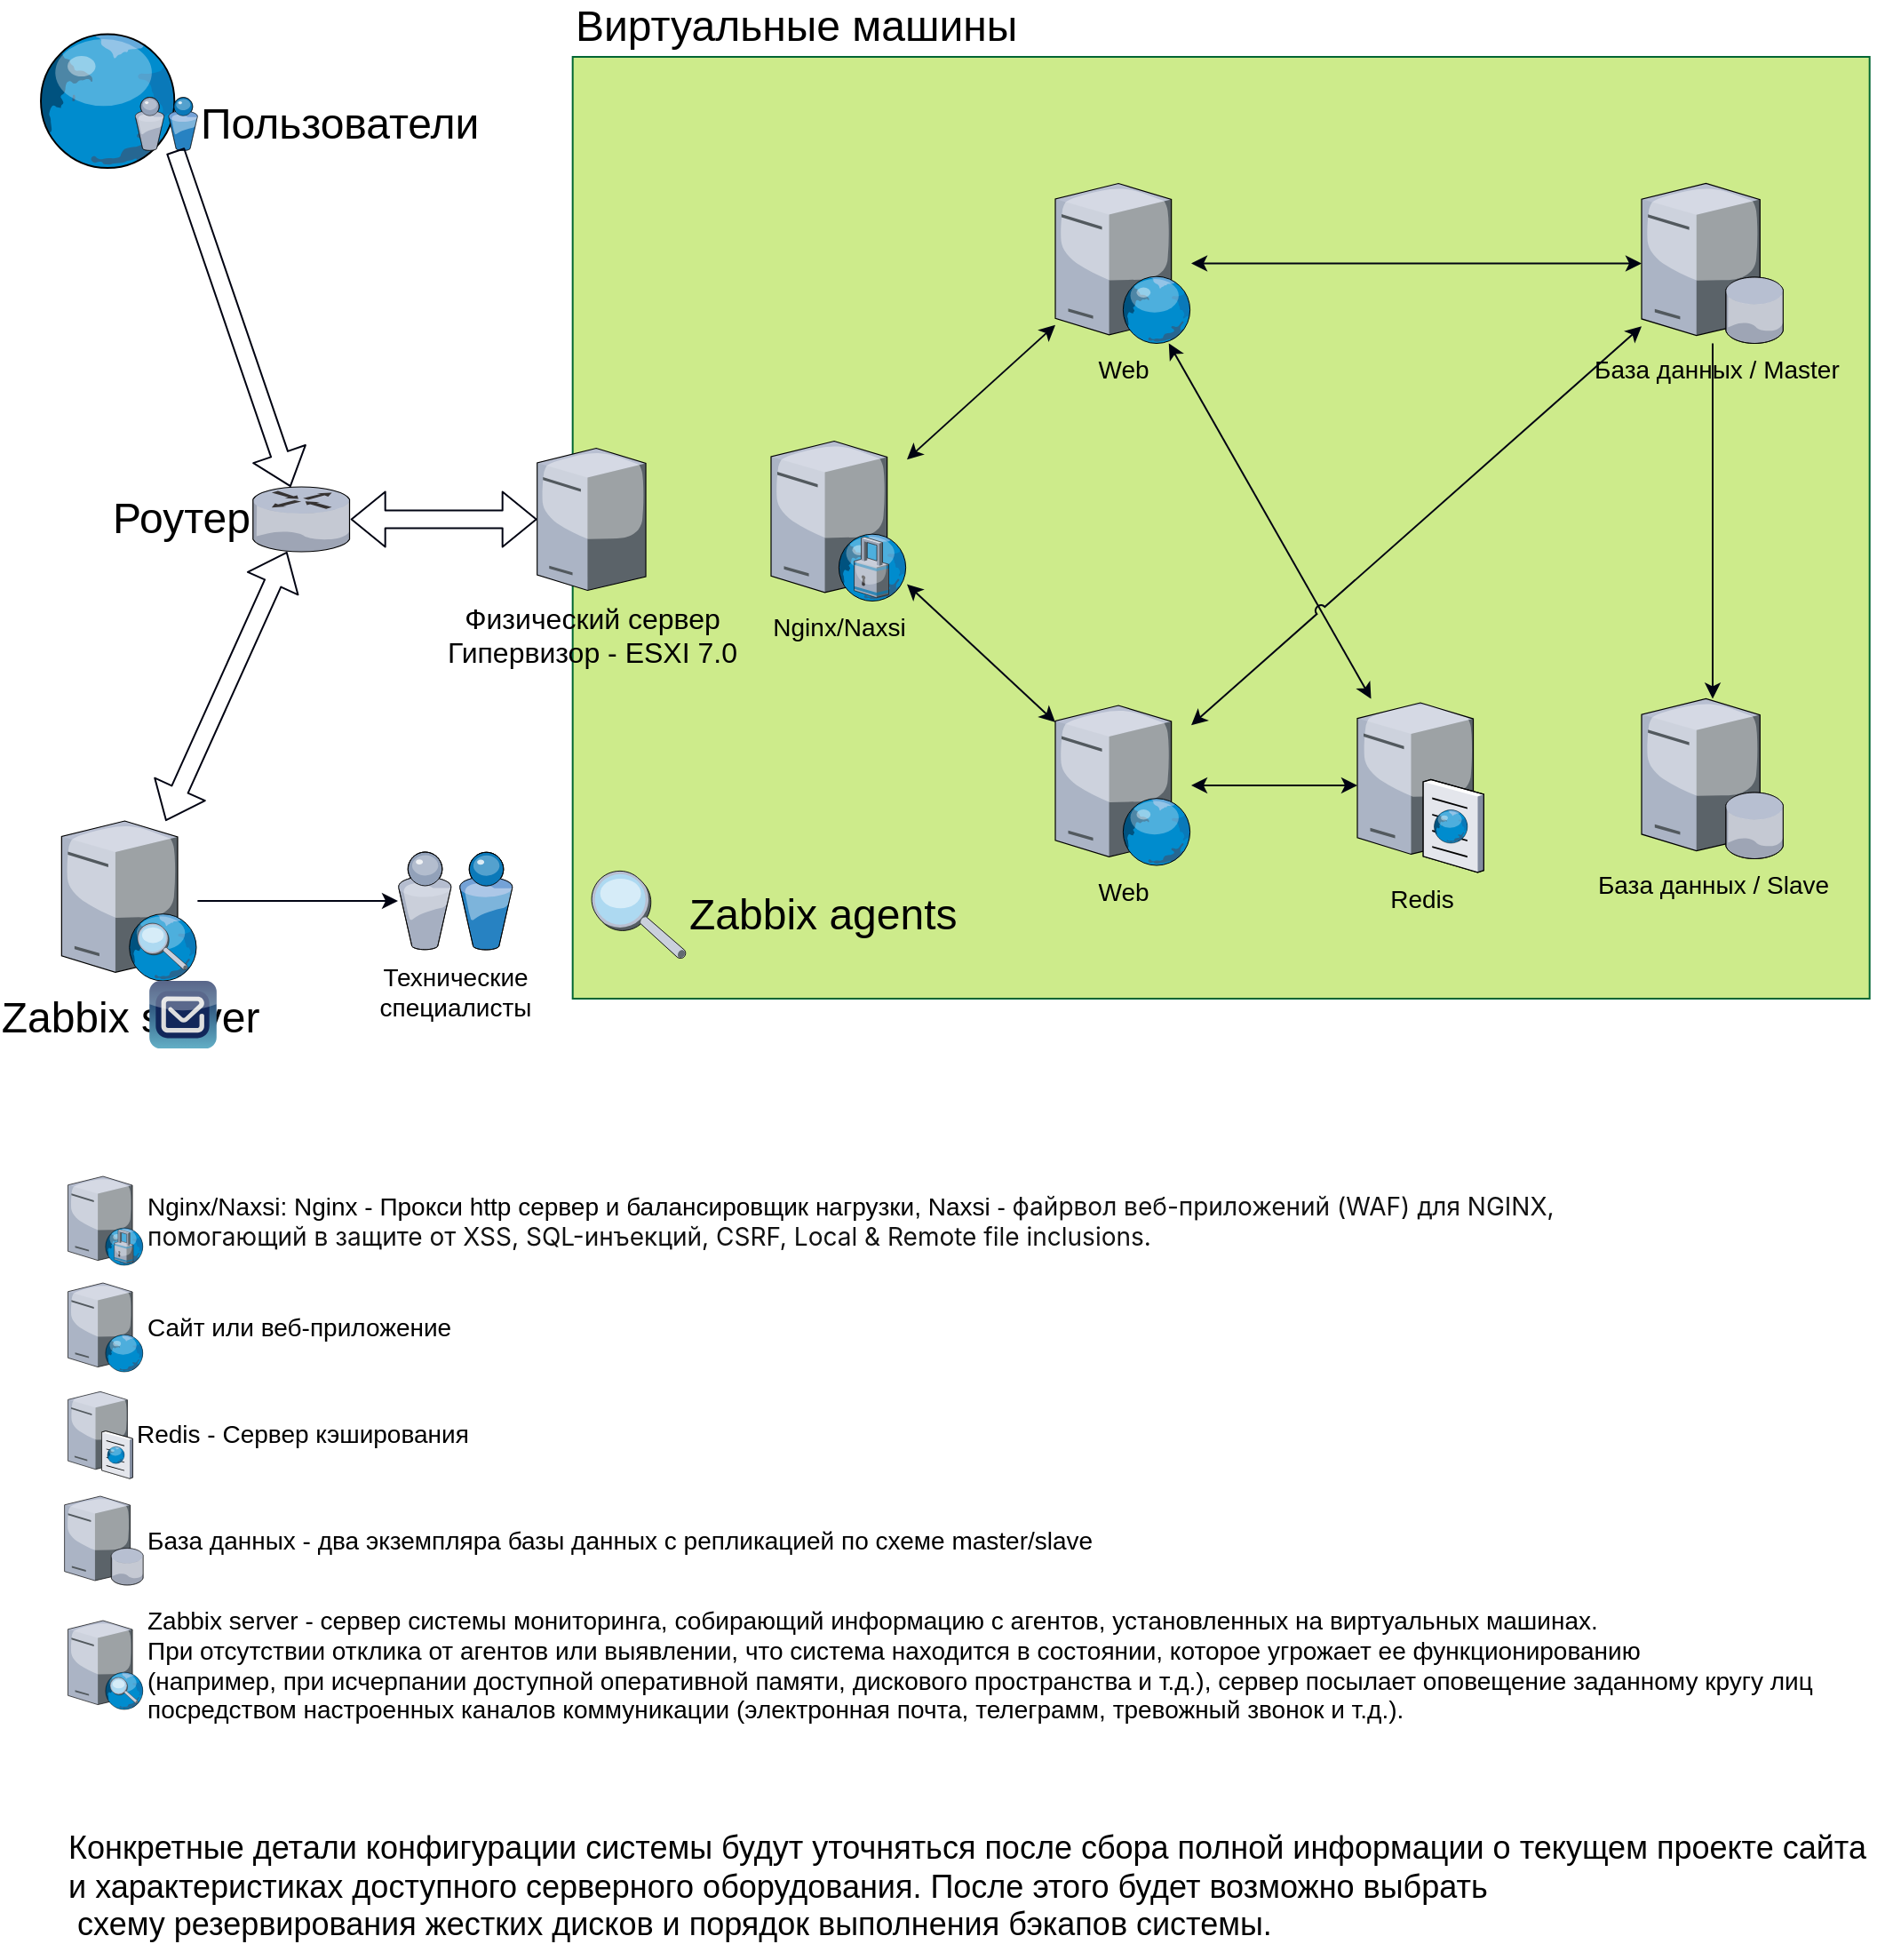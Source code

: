 <mxfile version="20.1.3" type="github">
  <diagram name="Page-1" id="822b0af5-4adb-64df-f703-e8dfc1f81529">
    <mxGraphModel dx="1673" dy="896" grid="1" gridSize="10" guides="1" tooltips="1" connect="1" arrows="1" fold="1" page="1" pageScale="1" pageWidth="1100" pageHeight="850" background="none" math="0" shadow="0">
      <root>
        <object label="" id="0">
          <mxCell />
        </object>
        <mxCell id="1" parent="0" />
        <mxCell id="ucbyhV33MGWC6zu0jV7y-2" value="Виртуальные машины" style="rounded=0;whiteSpace=wrap;html=1;fillColor=#cdeb8b;labelPosition=center;verticalLabelPosition=top;align=left;verticalAlign=bottom;fontSize=24;strokeColor=#006633;" vertex="1" parent="1">
          <mxGeometry x="338.34" y="50" width="730" height="530" as="geometry" />
        </mxCell>
        <mxCell id="ucbyhV33MGWC6zu0jV7y-1" value="Физический сервер&lt;br style=&quot;font-size: 16px;&quot;&gt;Гипервизор - ESXI 7.0" style="verticalLabelPosition=bottom;sketch=0;aspect=fixed;html=1;verticalAlign=top;strokeColor=none;align=center;outlineConnect=0;shape=mxgraph.citrix.tower_server;fontSize=16;labelPosition=center;" vertex="1" parent="1">
          <mxGeometry x="318.34" y="270.25" width="61.18" height="80" as="geometry" />
        </mxCell>
        <mxCell id="ucbyhV33MGWC6zu0jV7y-4" value="" style="verticalLabelPosition=bottom;sketch=0;aspect=fixed;html=1;verticalAlign=top;strokeColor=none;align=center;outlineConnect=0;shape=mxgraph.citrix.globe;fontSize=24;fillColor=none;" vertex="1" parent="1">
          <mxGeometry x="35.5" y="36.07" width="80" height="76.43" as="geometry" />
        </mxCell>
        <mxCell id="ucbyhV33MGWC6zu0jV7y-5" value="Пользователи" style="verticalLabelPosition=middle;sketch=0;aspect=fixed;html=1;verticalAlign=middle;strokeColor=none;align=left;outlineConnect=0;shape=mxgraph.citrix.users;fontSize=24;fillColor=none;labelPosition=right;" vertex="1" parent="1">
          <mxGeometry x="92" y="72.75" width="35.18" height="30" as="geometry" />
        </mxCell>
        <mxCell id="ucbyhV33MGWC6zu0jV7y-7" value="Web" style="verticalLabelPosition=bottom;sketch=0;aspect=fixed;html=1;verticalAlign=top;strokeColor=none;align=center;outlineConnect=0;shape=mxgraph.citrix.web_server;fontSize=14;fillColor=none;" vertex="1" parent="1">
          <mxGeometry x="610" y="121.25" width="76.5" height="90" as="geometry" />
        </mxCell>
        <mxCell id="ucbyhV33MGWC6zu0jV7y-8" value="&amp;nbsp;База данных / Master" style="verticalLabelPosition=bottom;sketch=0;aspect=fixed;html=1;verticalAlign=top;strokeColor=none;align=center;outlineConnect=0;shape=mxgraph.citrix.database_server;fontSize=14;fillColor=none;" vertex="1" parent="1">
          <mxGeometry x="940.0" y="121.25" width="80" height="90" as="geometry" />
        </mxCell>
        <mxCell id="ucbyhV33MGWC6zu0jV7y-9" value="База данных / Slave" style="verticalLabelPosition=bottom;sketch=0;aspect=fixed;html=1;verticalAlign=top;strokeColor=none;align=center;outlineConnect=0;shape=mxgraph.citrix.database_server;fontSize=14;fillColor=none;" vertex="1" parent="1">
          <mxGeometry x="940.0" y="411.25" width="80" height="90" as="geometry" />
        </mxCell>
        <mxCell id="ucbyhV33MGWC6zu0jV7y-10" value="Redis" style="verticalLabelPosition=bottom;sketch=0;aspect=fixed;html=1;verticalAlign=top;strokeColor=none;align=center;outlineConnect=0;shape=mxgraph.citrix.cache_server;fontSize=14;fillColor=none;" vertex="1" parent="1">
          <mxGeometry x="780" y="411.25" width="71" height="97.5" as="geometry" />
        </mxCell>
        <mxCell id="ucbyhV33MGWC6zu0jV7y-11" value="&lt;span style=&quot;color: rgb(0, 0, 0); font-family: Helvetica; font-size: 14px; font-style: normal; font-variant-ligatures: normal; font-variant-caps: normal; font-weight: 400; letter-spacing: normal; orphans: 2; text-align: center; text-indent: 0px; text-transform: none; widows: 2; word-spacing: 0px; -webkit-text-stroke-width: 0px; text-decoration-thickness: initial; text-decoration-style: initial; text-decoration-color: initial; float: none; display: inline !important;&quot;&gt;Nginx/Naxsi&lt;/span&gt;&lt;br style=&quot;font-size: 14px;&quot;&gt;" style="verticalLabelPosition=bottom;sketch=0;aspect=fixed;html=1;verticalAlign=top;strokeColor=none;align=center;outlineConnect=0;shape=mxgraph.citrix.proxy_server;fontSize=14;fillColor=none;labelBackgroundColor=none;" vertex="1" parent="1">
          <mxGeometry x="450.0" y="266.25" width="76.5" height="90" as="geometry" />
        </mxCell>
        <mxCell id="ucbyhV33MGWC6zu0jV7y-18" value="Web" style="verticalLabelPosition=bottom;sketch=0;aspect=fixed;html=1;verticalAlign=top;strokeColor=none;align=center;outlineConnect=0;shape=mxgraph.citrix.web_server;fontSize=14;fillColor=none;" vertex="1" parent="1">
          <mxGeometry x="610" y="415" width="76.5" height="90" as="geometry" />
        </mxCell>
        <mxCell id="ucbyhV33MGWC6zu0jV7y-21" value="" style="endArrow=classic;html=1;rounded=1;fontSize=18;strokeWidth=1;strokeColor=#000312;fillColor=#0050ef;jumpStyle=arc;verticalAlign=bottom;align=center;horizontal=0;labelPosition=center;verticalLabelPosition=top;spacingTop=0;spacing=0;spacingLeft=0;spacingRight=8;" edge="1" parent="1" source="ucbyhV33MGWC6zu0jV7y-8" target="ucbyhV33MGWC6zu0jV7y-9">
          <mxGeometry width="50" height="50" relative="1" as="geometry">
            <mxPoint x="848.34" y="180" as="sourcePoint" />
            <mxPoint x="1008.34" y="540" as="targetPoint" />
          </mxGeometry>
        </mxCell>
        <mxCell id="ucbyhV33MGWC6zu0jV7y-24" value="" style="endArrow=classic;startArrow=classic;html=1;rounded=1;fontSize=18;strokeColor=#000312;strokeWidth=1;jumpStyle=arc;" edge="1" parent="1" source="ucbyhV33MGWC6zu0jV7y-10" target="ucbyhV33MGWC6zu0jV7y-18">
          <mxGeometry width="50" height="50" relative="1" as="geometry">
            <mxPoint x="508.34" y="380" as="sourcePoint" />
            <mxPoint x="548.34" y="330" as="targetPoint" />
          </mxGeometry>
        </mxCell>
        <mxCell id="ucbyhV33MGWC6zu0jV7y-25" value="" style="endArrow=classic;startArrow=classic;html=1;rounded=1;fontSize=18;strokeColor=#000312;strokeWidth=1;jumpStyle=arc;" edge="1" parent="1" source="ucbyhV33MGWC6zu0jV7y-10" target="ucbyhV33MGWC6zu0jV7y-7">
          <mxGeometry width="50" height="50" relative="1" as="geometry">
            <mxPoint x="508.34" y="380" as="sourcePoint" />
            <mxPoint x="558.34" y="330" as="targetPoint" />
          </mxGeometry>
        </mxCell>
        <mxCell id="ucbyhV33MGWC6zu0jV7y-26" value="" style="endArrow=classic;startArrow=classic;html=1;rounded=1;fontSize=18;strokeColor=#000312;strokeWidth=1;jumpStyle=arc;" edge="1" parent="1" source="ucbyhV33MGWC6zu0jV7y-7" target="ucbyhV33MGWC6zu0jV7y-8">
          <mxGeometry width="50" height="50" relative="1" as="geometry">
            <mxPoint x="508.34" y="380" as="sourcePoint" />
            <mxPoint x="558.34" y="330" as="targetPoint" />
          </mxGeometry>
        </mxCell>
        <mxCell id="ucbyhV33MGWC6zu0jV7y-27" value="" style="endArrow=classic;startArrow=classic;html=1;rounded=1;fontSize=18;strokeColor=#000312;strokeWidth=1;jumpStyle=arc;" edge="1" parent="1" source="ucbyhV33MGWC6zu0jV7y-8" target="ucbyhV33MGWC6zu0jV7y-18">
          <mxGeometry width="50" height="50" relative="1" as="geometry">
            <mxPoint x="508.34" y="380" as="sourcePoint" />
            <mxPoint x="558.34" y="330" as="targetPoint" />
          </mxGeometry>
        </mxCell>
        <mxCell id="ucbyhV33MGWC6zu0jV7y-28" value="&lt;font style=&quot;font-size: 24px;&quot;&gt;Zabbix agents&lt;/font&gt;" style="verticalLabelPosition=middle;sketch=0;aspect=fixed;html=1;verticalAlign=middle;strokeColor=none;align=left;outlineConnect=0;shape=mxgraph.citrix.inspection;fontSize=18;fillColor=none;labelPosition=right;" vertex="1" parent="1">
          <mxGeometry x="348.34" y="507.5" width="53.85" height="50" as="geometry" />
        </mxCell>
        <mxCell id="ucbyhV33MGWC6zu0jV7y-30" value="" style="endArrow=classic;startArrow=classic;html=1;rounded=1;fontSize=24;strokeColor=#000312;strokeWidth=1;jumpStyle=arc;" edge="1" parent="1" source="ucbyhV33MGWC6zu0jV7y-11" target="ucbyhV33MGWC6zu0jV7y-7">
          <mxGeometry width="50" height="50" relative="1" as="geometry">
            <mxPoint x="508.34" y="380" as="sourcePoint" />
            <mxPoint x="558.34" y="330" as="targetPoint" />
          </mxGeometry>
        </mxCell>
        <mxCell id="ucbyhV33MGWC6zu0jV7y-32" value="" style="endArrow=classic;startArrow=classic;html=1;rounded=1;fontSize=24;strokeColor=#000312;strokeWidth=1;jumpStyle=arc;" edge="1" parent="1" source="ucbyhV33MGWC6zu0jV7y-11" target="ucbyhV33MGWC6zu0jV7y-18">
          <mxGeometry width="50" height="50" relative="1" as="geometry">
            <mxPoint x="508.34" y="380" as="sourcePoint" />
            <mxPoint x="558.34" y="330" as="targetPoint" />
          </mxGeometry>
        </mxCell>
        <mxCell id="ucbyhV33MGWC6zu0jV7y-36" value="Роутер" style="verticalLabelPosition=middle;sketch=0;aspect=fixed;html=1;verticalAlign=middle;strokeColor=none;align=right;outlineConnect=0;shape=mxgraph.citrix.router;labelBackgroundColor=none;fontSize=24;fillColor=#E6FFCC;labelPosition=left;" vertex="1" parent="1">
          <mxGeometry x="158.34" y="292" width="55" height="36.5" as="geometry" />
        </mxCell>
        <mxCell id="ucbyhV33MGWC6zu0jV7y-37" value="" style="shape=flexArrow;endArrow=classic;startArrow=classic;html=1;rounded=1;fontSize=14;strokeColor=#000312;strokeWidth=1;jumpStyle=arc;" edge="1" parent="1" source="ucbyhV33MGWC6zu0jV7y-36" target="ucbyhV33MGWC6zu0jV7y-1">
          <mxGeometry width="100" height="100" relative="1" as="geometry">
            <mxPoint x="148.34" y="395" as="sourcePoint" />
            <mxPoint x="248.34" y="295" as="targetPoint" />
          </mxGeometry>
        </mxCell>
        <mxCell id="ucbyhV33MGWC6zu0jV7y-38" value="" style="shape=flexArrow;endArrow=classic;html=1;rounded=1;fontSize=14;strokeColor=#000312;strokeWidth=1;jumpStyle=arc;" edge="1" parent="1" source="ucbyhV33MGWC6zu0jV7y-5" target="ucbyhV33MGWC6zu0jV7y-36">
          <mxGeometry width="50" height="50" relative="1" as="geometry">
            <mxPoint x="168.34" y="365" as="sourcePoint" />
            <mxPoint x="218.34" y="315" as="targetPoint" />
          </mxGeometry>
        </mxCell>
        <mxCell id="ucbyhV33MGWC6zu0jV7y-39" value="&lt;font style=&quot;font-size: 24px;&quot;&gt;Zabbix server&lt;/font&gt;" style="verticalLabelPosition=bottom;sketch=0;aspect=fixed;html=1;verticalAlign=top;strokeColor=none;align=center;outlineConnect=0;shape=mxgraph.citrix.edgesight_server;labelBackgroundColor=none;fontSize=14;fillColor=#E6FFCC;" vertex="1" parent="1">
          <mxGeometry x="50.68" y="480" width="76.5" height="90" as="geometry" />
        </mxCell>
        <mxCell id="ucbyhV33MGWC6zu0jV7y-41" value="" style="shape=flexArrow;endArrow=classic;startArrow=classic;html=1;rounded=1;fontSize=24;strokeColor=#000312;strokeWidth=1;jumpStyle=arc;" edge="1" parent="1" source="ucbyhV33MGWC6zu0jV7y-39" target="ucbyhV33MGWC6zu0jV7y-36">
          <mxGeometry width="100" height="100" relative="1" as="geometry">
            <mxPoint x="148.34" y="-185" as="sourcePoint" />
            <mxPoint x="248.34" y="-285" as="targetPoint" />
          </mxGeometry>
        </mxCell>
        <mxCell id="ucbyhV33MGWC6zu0jV7y-43" value="&lt;div style=&quot;text-align: justify;&quot;&gt;&lt;span style=&quot;background-color: initial;&quot;&gt;Nginx/Naxsi: Nginx - Прокси http сервер и балансировщик нагрузки, Naxsi -&amp;nbsp;&lt;/span&gt;&lt;span style=&quot;color: rgb(17, 17, 17); font-family: -apple-system, BlinkMacSystemFont, Arial, sans-serif; background-color: rgb(255, 255, 255);&quot;&gt;файрвол веб-приложений (WAF) для NGINX,&lt;/span&gt;&lt;/div&gt;&lt;span style=&quot;color: rgb(17, 17, 17); font-family: -apple-system, BlinkMacSystemFont, Arial, sans-serif; background-color: rgb(255, 255, 255);&quot;&gt;&lt;div style=&quot;text-align: justify;&quot;&gt;помогающий в защите от XSS, SQL-инъекций, CSRF, Local &amp;amp; Remote file inclusions.&lt;/div&gt;&lt;/span&gt;" style="verticalLabelPosition=middle;sketch=0;aspect=fixed;html=1;verticalAlign=middle;strokeColor=none;align=left;outlineConnect=0;shape=mxgraph.citrix.proxy_server;fontSize=14;fillColor=none;labelBackgroundColor=none;labelPosition=right;" vertex="1" parent="1">
          <mxGeometry x="54.25" y="680" width="42.5" height="50" as="geometry" />
        </mxCell>
        <mxCell id="ucbyhV33MGWC6zu0jV7y-44" value="Сайт или веб-приложение" style="verticalLabelPosition=middle;sketch=0;aspect=fixed;html=1;verticalAlign=middle;strokeColor=none;align=left;outlineConnect=0;shape=mxgraph.citrix.web_server;fontSize=14;fillColor=none;labelPosition=right;" vertex="1" parent="1">
          <mxGeometry x="54.25" y="740" width="42.5" height="50" as="geometry" />
        </mxCell>
        <mxCell id="ucbyhV33MGWC6zu0jV7y-47" value="Redis - Сервер кэширования" style="verticalLabelPosition=middle;sketch=0;aspect=fixed;html=1;verticalAlign=middle;strokeColor=none;align=left;outlineConnect=0;shape=mxgraph.citrix.cache_server;fontSize=14;fillColor=none;labelPosition=right;" vertex="1" parent="1">
          <mxGeometry x="54.25" y="800" width="36.41" height="50" as="geometry" />
        </mxCell>
        <mxCell id="ucbyhV33MGWC6zu0jV7y-48" value="База данных - два экземпляра базы данных с репликацией по схеме master/slave&amp;nbsp;" style="verticalLabelPosition=middle;sketch=0;aspect=fixed;html=1;verticalAlign=middle;strokeColor=none;align=left;outlineConnect=0;shape=mxgraph.citrix.database_server;fontSize=14;fillColor=none;labelPosition=right;" vertex="1" parent="1">
          <mxGeometry x="52.31" y="860" width="44.44" height="50" as="geometry" />
        </mxCell>
        <mxCell id="ucbyhV33MGWC6zu0jV7y-49" value="&lt;font style=&quot;font-size: 14px;&quot;&gt;Zabbix server - сервер системы мониторинга, собирающий информацию с агентов, установленных на виртуальных машинах.&lt;br&gt;При отсутствии отклика от агентов или выявлении, что система находится в состоянии, которое угрожает ее функционированию&lt;br&gt;(например, при исчерпании доступной оперативной памяти, дискового пространства и т.д.), сервер посылает оповещение заданному кругу лиц&lt;br&gt;посредством настроенных каналов коммуникации (электронная почта, телеграмм, тревожный звонок и т.д.).&amp;nbsp;&lt;br&gt;&lt;/font&gt;" style="verticalLabelPosition=middle;sketch=0;aspect=fixed;html=1;verticalAlign=middle;strokeColor=none;align=left;outlineConnect=0;shape=mxgraph.citrix.edgesight_server;labelBackgroundColor=none;fontSize=14;fillColor=#E6FFCC;labelPosition=right;" vertex="1" parent="1">
          <mxGeometry x="54.25" y="930" width="42.5" height="50" as="geometry" />
        </mxCell>
        <mxCell id="ucbyhV33MGWC6zu0jV7y-50" value="Технические &lt;br&gt;специалисты" style="verticalLabelPosition=bottom;sketch=0;aspect=fixed;html=1;verticalAlign=top;strokeColor=none;align=center;outlineConnect=0;shape=mxgraph.citrix.users;labelBackgroundColor=none;fontSize=14;fillColor=#E6FFCC;" vertex="1" parent="1">
          <mxGeometry x="240" y="497.5" width="64.5" height="55" as="geometry" />
        </mxCell>
        <mxCell id="ucbyhV33MGWC6zu0jV7y-51" value="" style="verticalLabelPosition=bottom;sketch=0;aspect=fixed;html=1;verticalAlign=top;strokeColor=none;align=center;outlineConnect=0;shape=mxgraph.citrix.worxmail;fillColor=#112356;gradientColor=#63AFC6;gradientDirection=south;labelBackgroundColor=none;fontSize=14;" vertex="1" parent="1">
          <mxGeometry x="100" y="570" width="38" height="38" as="geometry" />
        </mxCell>
        <mxCell id="ucbyhV33MGWC6zu0jV7y-52" value="" style="endArrow=classic;html=1;rounded=1;fontSize=14;strokeColor=#000312;strokeWidth=1;jumpStyle=arc;" edge="1" parent="1" source="ucbyhV33MGWC6zu0jV7y-39" target="ucbyhV33MGWC6zu0jV7y-50">
          <mxGeometry width="50" height="50" relative="1" as="geometry">
            <mxPoint x="100" y="610" as="sourcePoint" />
            <mxPoint x="150" y="560" as="targetPoint" />
          </mxGeometry>
        </mxCell>
        <mxCell id="ucbyhV33MGWC6zu0jV7y-54" value="&lt;div style=&quot;text-align: justify;&quot;&gt;&lt;span style=&quot;font-size: 18px; background-color: initial;&quot;&gt;Конкретные детали конфигурации системы будут уточняться после сбора полной информации о текущем проекте сайта&lt;/span&gt;&lt;/div&gt;&lt;span style=&quot;font-size: 18px;&quot;&gt;&lt;div style=&quot;text-align: justify;&quot;&gt;&lt;span style=&quot;background-color: initial;&quot;&gt;и характеристиках доступного серверного оборудования. После этого будет возможно выбрать&lt;/span&gt;&lt;/div&gt;&lt;div style=&quot;text-align: justify;&quot;&gt;&lt;span style=&quot;background-color: initial;&quot;&gt;&amp;nbsp;схему резервирования жестких дисков и порядок выполнения бэкапов системы.&lt;/span&gt;&lt;/div&gt;&lt;/span&gt;" style="text;html=1;resizable=0;autosize=1;align=center;verticalAlign=middle;points=[];fillColor=none;strokeColor=none;rounded=0;labelBackgroundColor=none;fontSize=14;" vertex="1" parent="1">
          <mxGeometry x="40" y="1040" width="1040" height="80" as="geometry" />
        </mxCell>
      </root>
    </mxGraphModel>
  </diagram>
</mxfile>
